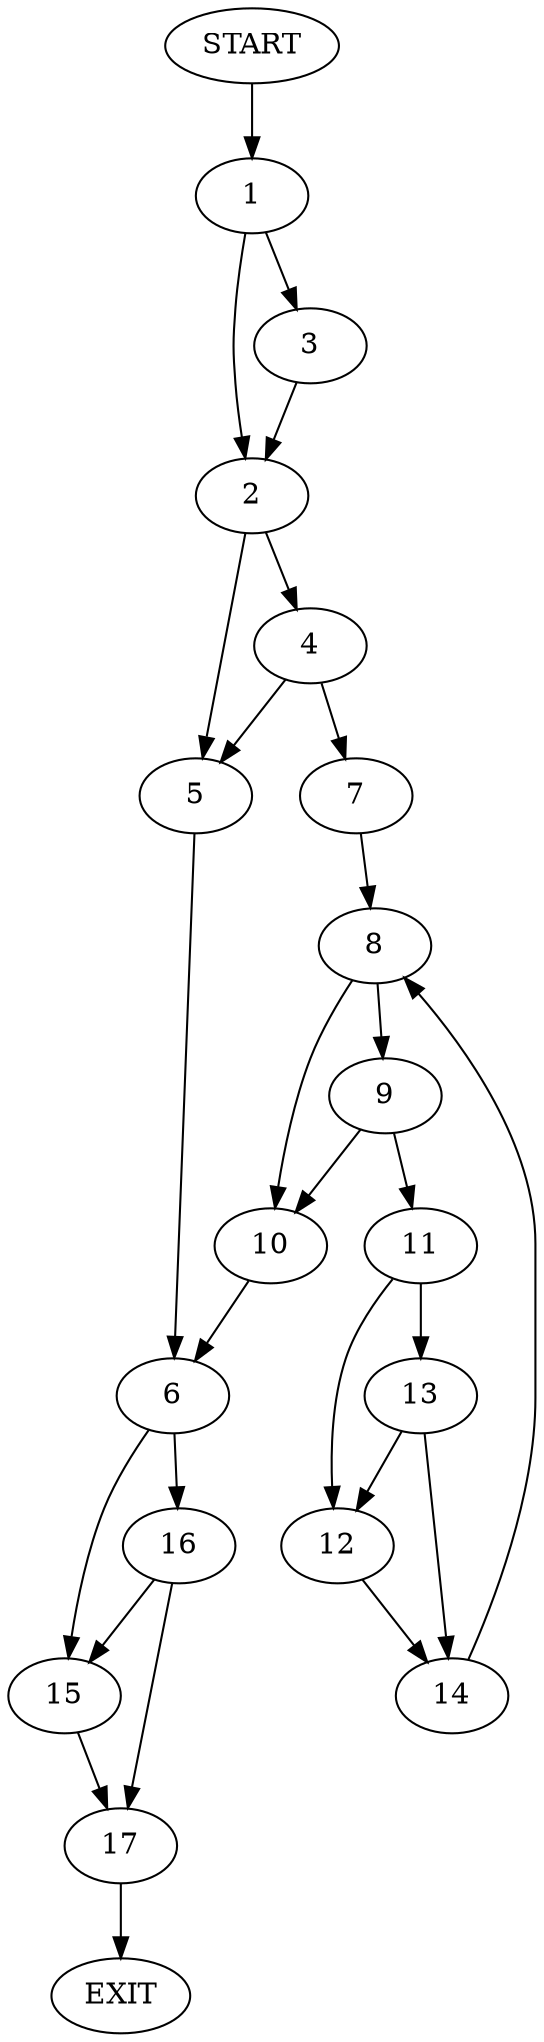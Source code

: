 digraph {
0 [label="START"]
18 [label="EXIT"]
0 -> 1
1 -> 2
1 -> 3
3 -> 2
2 -> 4
2 -> 5
5 -> 6
4 -> 7
4 -> 5
7 -> 8
8 -> 9
8 -> 10
9 -> 11
9 -> 10
10 -> 6
11 -> 12
11 -> 13
12 -> 14
13 -> 12
13 -> 14
14 -> 8
6 -> 15
6 -> 16
15 -> 17
16 -> 17
16 -> 15
17 -> 18
}
